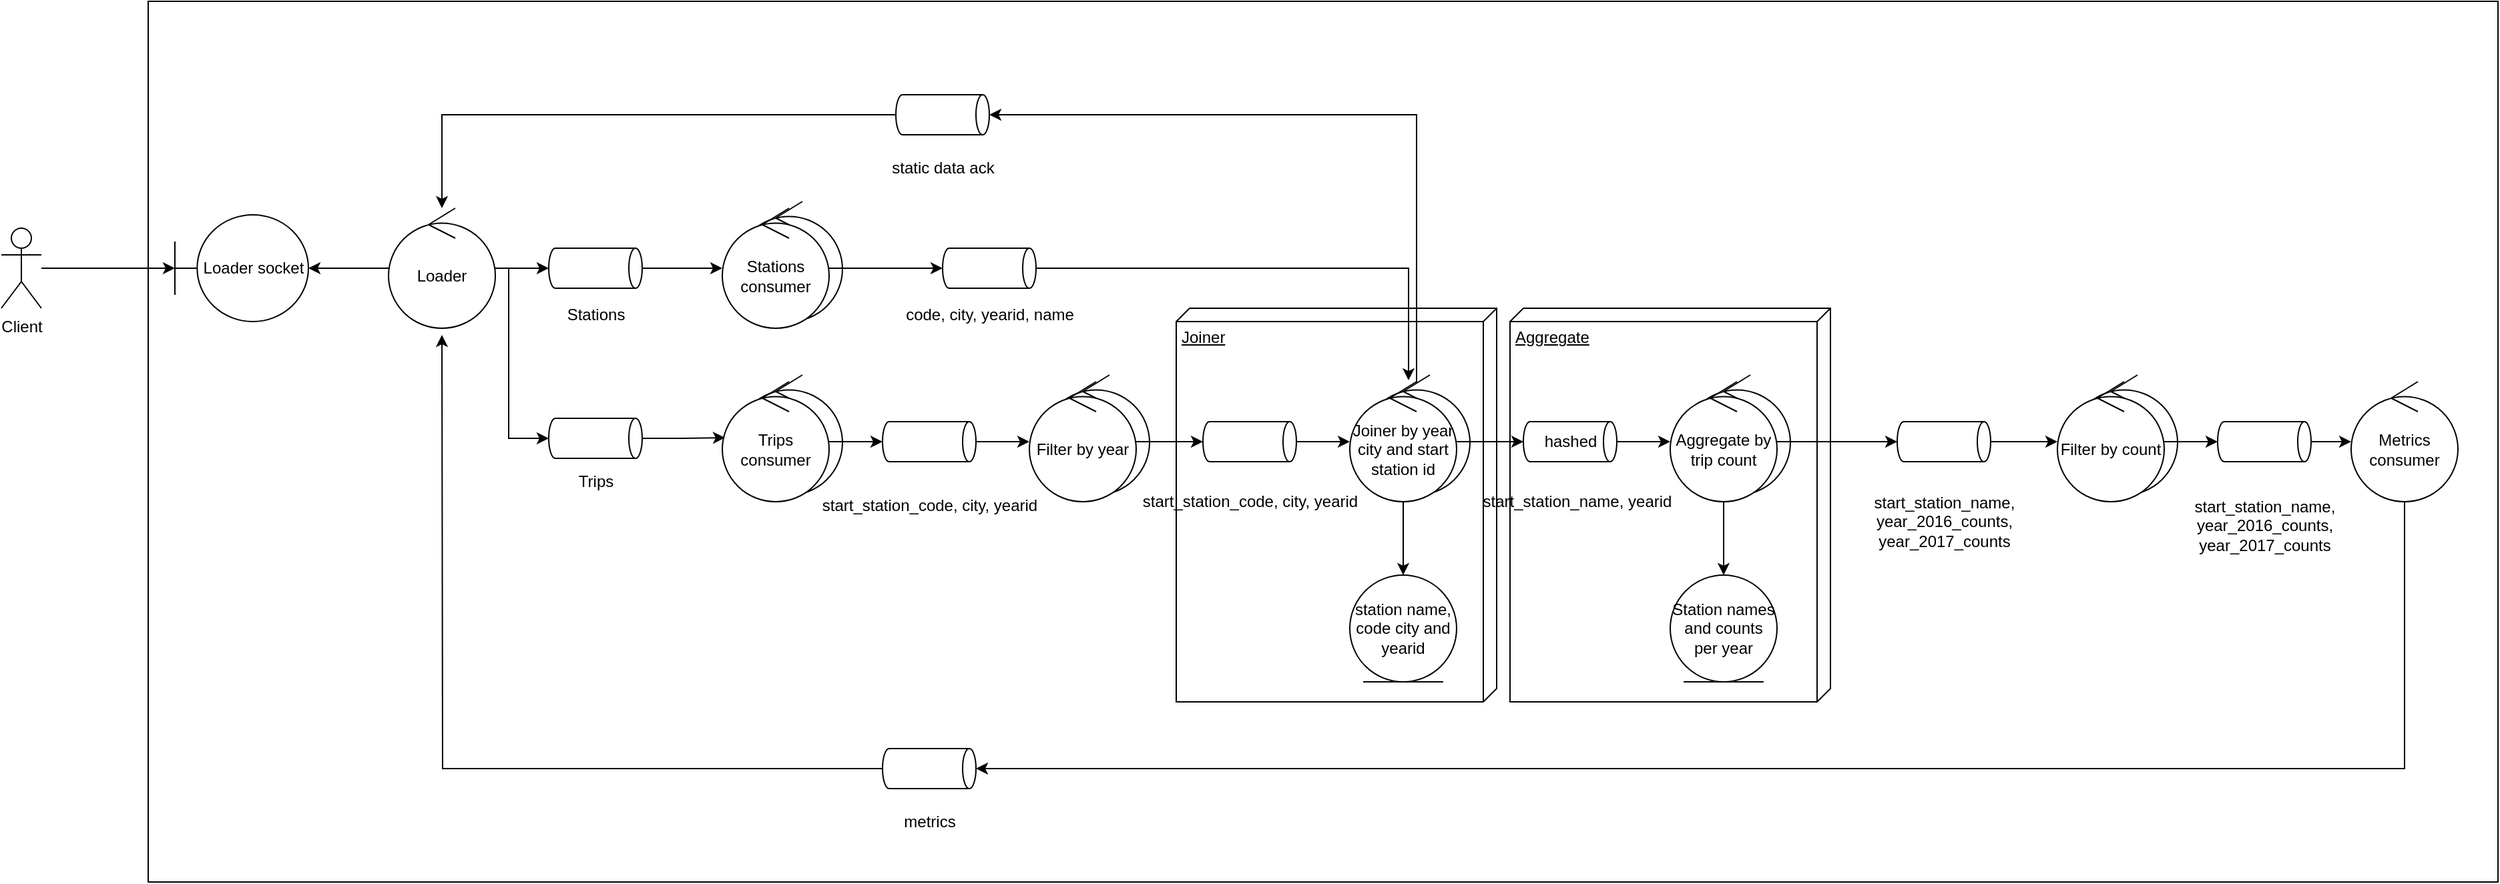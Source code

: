<mxfile version="21.2.1" type="device">
  <diagram name="Page-1" id="vZC_43b6avUgTg8x65T8">
    <mxGraphModel dx="2038" dy="709" grid="1" gridSize="10" guides="1" tooltips="1" connect="1" arrows="1" fold="1" page="1" pageScale="1" pageWidth="850" pageHeight="1100" math="0" shadow="0">
      <root>
        <mxCell id="0" />
        <mxCell id="1" parent="0" />
        <mxCell id="KJ4TYLGHMd5ah9MdBE-0-1" value="" style="rounded=0;whiteSpace=wrap;html=1;fillColor=none;" vertex="1" parent="1">
          <mxGeometry x="80" y="10" width="1760" height="660" as="geometry" />
        </mxCell>
        <mxCell id="KJ4TYLGHMd5ah9MdBE-0-2" value="Aggregate" style="verticalAlign=top;align=left;spacingTop=8;spacingLeft=2;spacingRight=12;shape=cube;size=10;direction=south;fontStyle=4;html=1;whiteSpace=wrap;" vertex="1" parent="1">
          <mxGeometry x="1100" y="240" width="240" height="295" as="geometry" />
        </mxCell>
        <mxCell id="KJ4TYLGHMd5ah9MdBE-0-3" value="Joiner" style="verticalAlign=top;align=left;spacingTop=8;spacingLeft=2;spacingRight=12;shape=cube;size=10;direction=south;fontStyle=4;html=1;whiteSpace=wrap;" vertex="1" parent="1">
          <mxGeometry x="850" y="240" width="240" height="295" as="geometry" />
        </mxCell>
        <mxCell id="KJ4TYLGHMd5ah9MdBE-0-4" value="Loader socket" style="shape=umlBoundary;whiteSpace=wrap;html=1;" vertex="1" parent="1">
          <mxGeometry x="100" y="170" width="100" height="80" as="geometry" />
        </mxCell>
        <mxCell id="KJ4TYLGHMd5ah9MdBE-0-5" style="edgeStyle=orthogonalEdgeStyle;rounded=0;orthogonalLoop=1;jettySize=auto;html=1;" edge="1" parent="1" source="KJ4TYLGHMd5ah9MdBE-0-8" target="KJ4TYLGHMd5ah9MdBE-0-4">
          <mxGeometry relative="1" as="geometry" />
        </mxCell>
        <mxCell id="KJ4TYLGHMd5ah9MdBE-0-6" style="edgeStyle=orthogonalEdgeStyle;rounded=0;orthogonalLoop=1;jettySize=auto;html=1;entryX=0.5;entryY=1;entryDx=0;entryDy=0;entryPerimeter=0;" edge="1" parent="1" source="KJ4TYLGHMd5ah9MdBE-0-8" target="KJ4TYLGHMd5ah9MdBE-0-16">
          <mxGeometry relative="1" as="geometry" />
        </mxCell>
        <mxCell id="KJ4TYLGHMd5ah9MdBE-0-7" style="edgeStyle=orthogonalEdgeStyle;rounded=0;orthogonalLoop=1;jettySize=auto;html=1;entryX=0.5;entryY=1;entryDx=0;entryDy=0;entryPerimeter=0;" edge="1" parent="1" source="KJ4TYLGHMd5ah9MdBE-0-8" target="KJ4TYLGHMd5ah9MdBE-0-18">
          <mxGeometry relative="1" as="geometry">
            <Array as="points">
              <mxPoint x="350" y="210" />
              <mxPoint x="350" y="338" />
            </Array>
          </mxGeometry>
        </mxCell>
        <mxCell id="KJ4TYLGHMd5ah9MdBE-0-8" value="Loader" style="ellipse;shape=umlControl;whiteSpace=wrap;html=1;" vertex="1" parent="1">
          <mxGeometry x="260" y="165" width="80" height="90" as="geometry" />
        </mxCell>
        <mxCell id="KJ4TYLGHMd5ah9MdBE-0-9" value="" style="group" vertex="1" connectable="0" parent="1">
          <mxGeometry x="510" y="160" width="90" height="95" as="geometry" />
        </mxCell>
        <mxCell id="KJ4TYLGHMd5ah9MdBE-0-10" value="" style="ellipse;shape=umlControl;whiteSpace=wrap;html=1;" vertex="1" parent="KJ4TYLGHMd5ah9MdBE-0-9">
          <mxGeometry x="10" width="80" height="90" as="geometry" />
        </mxCell>
        <mxCell id="KJ4TYLGHMd5ah9MdBE-0-11" value="Stations consumer" style="ellipse;shape=umlControl;whiteSpace=wrap;html=1;" vertex="1" parent="KJ4TYLGHMd5ah9MdBE-0-9">
          <mxGeometry y="5" width="80" height="90" as="geometry" />
        </mxCell>
        <mxCell id="KJ4TYLGHMd5ah9MdBE-0-12" value="" style="group" vertex="1" connectable="0" parent="1">
          <mxGeometry x="510" y="290" width="90" height="95" as="geometry" />
        </mxCell>
        <mxCell id="KJ4TYLGHMd5ah9MdBE-0-13" value="" style="ellipse;shape=umlControl;whiteSpace=wrap;html=1;" vertex="1" parent="KJ4TYLGHMd5ah9MdBE-0-12">
          <mxGeometry x="10" width="80" height="90" as="geometry" />
        </mxCell>
        <mxCell id="KJ4TYLGHMd5ah9MdBE-0-14" value="Trips consumer" style="ellipse;shape=umlControl;whiteSpace=wrap;html=1;" vertex="1" parent="KJ4TYLGHMd5ah9MdBE-0-12">
          <mxGeometry y="5" width="80" height="90" as="geometry" />
        </mxCell>
        <mxCell id="KJ4TYLGHMd5ah9MdBE-0-15" style="edgeStyle=orthogonalEdgeStyle;rounded=0;orthogonalLoop=1;jettySize=auto;html=1;" edge="1" parent="1" source="KJ4TYLGHMd5ah9MdBE-0-16" target="KJ4TYLGHMd5ah9MdBE-0-11">
          <mxGeometry relative="1" as="geometry" />
        </mxCell>
        <mxCell id="KJ4TYLGHMd5ah9MdBE-0-16" value="" style="shape=cylinder3;whiteSpace=wrap;html=1;boundedLbl=1;backgroundOutline=1;size=5;rotation=90;" vertex="1" parent="1">
          <mxGeometry x="400" y="175" width="30" height="70" as="geometry" />
        </mxCell>
        <mxCell id="KJ4TYLGHMd5ah9MdBE-0-17" style="edgeStyle=orthogonalEdgeStyle;rounded=0;orthogonalLoop=1;jettySize=auto;html=1;entryX=0.025;entryY=0.467;entryDx=0;entryDy=0;entryPerimeter=0;" edge="1" parent="1" source="KJ4TYLGHMd5ah9MdBE-0-18" target="KJ4TYLGHMd5ah9MdBE-0-14">
          <mxGeometry relative="1" as="geometry" />
        </mxCell>
        <mxCell id="KJ4TYLGHMd5ah9MdBE-0-18" value="" style="shape=cylinder3;whiteSpace=wrap;html=1;boundedLbl=1;backgroundOutline=1;size=5;rotation=90;" vertex="1" parent="1">
          <mxGeometry x="400" y="302.5" width="30" height="70" as="geometry" />
        </mxCell>
        <mxCell id="KJ4TYLGHMd5ah9MdBE-0-19" value="" style="group" vertex="1" connectable="0" parent="1">
          <mxGeometry x="740" y="290" width="90" height="95" as="geometry" />
        </mxCell>
        <mxCell id="KJ4TYLGHMd5ah9MdBE-0-20" value="" style="ellipse;shape=umlControl;whiteSpace=wrap;html=1;" vertex="1" parent="KJ4TYLGHMd5ah9MdBE-0-19">
          <mxGeometry x="10" width="80" height="90" as="geometry" />
        </mxCell>
        <mxCell id="KJ4TYLGHMd5ah9MdBE-0-21" value="Filter by year" style="ellipse;shape=umlControl;whiteSpace=wrap;html=1;" vertex="1" parent="KJ4TYLGHMd5ah9MdBE-0-19">
          <mxGeometry y="5" width="80" height="90" as="geometry" />
        </mxCell>
        <mxCell id="KJ4TYLGHMd5ah9MdBE-0-22" value="" style="edgeStyle=orthogonalEdgeStyle;rounded=0;orthogonalLoop=1;jettySize=auto;html=1;" edge="1" parent="1" source="KJ4TYLGHMd5ah9MdBE-0-23" target="KJ4TYLGHMd5ah9MdBE-0-21">
          <mxGeometry relative="1" as="geometry" />
        </mxCell>
        <mxCell id="KJ4TYLGHMd5ah9MdBE-0-23" value="" style="shape=cylinder3;whiteSpace=wrap;html=1;boundedLbl=1;backgroundOutline=1;size=5;rotation=90;" vertex="1" parent="1">
          <mxGeometry x="650" y="305" width="30" height="70" as="geometry" />
        </mxCell>
        <mxCell id="KJ4TYLGHMd5ah9MdBE-0-24" value="" style="group" vertex="1" connectable="0" parent="1">
          <mxGeometry x="980" y="290" width="90" height="95" as="geometry" />
        </mxCell>
        <mxCell id="KJ4TYLGHMd5ah9MdBE-0-25" value="" style="ellipse;shape=umlControl;whiteSpace=wrap;html=1;" vertex="1" parent="KJ4TYLGHMd5ah9MdBE-0-24">
          <mxGeometry x="10" width="80" height="90" as="geometry" />
        </mxCell>
        <mxCell id="KJ4TYLGHMd5ah9MdBE-0-26" value="Joiner by year city and start station id" style="ellipse;shape=umlControl;whiteSpace=wrap;html=1;" vertex="1" parent="KJ4TYLGHMd5ah9MdBE-0-24">
          <mxGeometry y="5" width="80" height="90" as="geometry" />
        </mxCell>
        <mxCell id="KJ4TYLGHMd5ah9MdBE-0-27" value="" style="edgeStyle=orthogonalEdgeStyle;rounded=0;orthogonalLoop=1;jettySize=auto;html=1;" edge="1" parent="1" source="KJ4TYLGHMd5ah9MdBE-0-28" target="KJ4TYLGHMd5ah9MdBE-0-26">
          <mxGeometry relative="1" as="geometry" />
        </mxCell>
        <mxCell id="KJ4TYLGHMd5ah9MdBE-0-28" value="" style="shape=cylinder3;whiteSpace=wrap;html=1;boundedLbl=1;backgroundOutline=1;size=5;rotation=90;" vertex="1" parent="1">
          <mxGeometry x="890" y="305" width="30" height="70" as="geometry" />
        </mxCell>
        <mxCell id="KJ4TYLGHMd5ah9MdBE-0-29" style="edgeStyle=orthogonalEdgeStyle;rounded=0;orthogonalLoop=1;jettySize=auto;html=1;entryX=0.5;entryY=1;entryDx=0;entryDy=0;entryPerimeter=0;" edge="1" parent="1" source="KJ4TYLGHMd5ah9MdBE-0-21" target="KJ4TYLGHMd5ah9MdBE-0-28">
          <mxGeometry relative="1" as="geometry" />
        </mxCell>
        <mxCell id="KJ4TYLGHMd5ah9MdBE-0-30" value="" style="edgeStyle=orthogonalEdgeStyle;rounded=0;orthogonalLoop=1;jettySize=auto;html=1;" edge="1" parent="1" source="KJ4TYLGHMd5ah9MdBE-0-14" target="KJ4TYLGHMd5ah9MdBE-0-23">
          <mxGeometry relative="1" as="geometry" />
        </mxCell>
        <mxCell id="KJ4TYLGHMd5ah9MdBE-0-31" style="edgeStyle=orthogonalEdgeStyle;rounded=0;orthogonalLoop=1;jettySize=auto;html=1;entryX=0.55;entryY=-0.011;entryDx=0;entryDy=0;entryPerimeter=0;" edge="1" parent="1" source="KJ4TYLGHMd5ah9MdBE-0-32" target="KJ4TYLGHMd5ah9MdBE-0-26">
          <mxGeometry relative="1" as="geometry" />
        </mxCell>
        <mxCell id="KJ4TYLGHMd5ah9MdBE-0-32" value="" style="shape=cylinder3;whiteSpace=wrap;html=1;boundedLbl=1;backgroundOutline=1;size=5;rotation=90;" vertex="1" parent="1">
          <mxGeometry x="695" y="175" width="30" height="70" as="geometry" />
        </mxCell>
        <mxCell id="KJ4TYLGHMd5ah9MdBE-0-33" value="" style="edgeStyle=orthogonalEdgeStyle;rounded=0;orthogonalLoop=1;jettySize=auto;html=1;" edge="1" parent="1" source="KJ4TYLGHMd5ah9MdBE-0-11" target="KJ4TYLGHMd5ah9MdBE-0-32">
          <mxGeometry relative="1" as="geometry" />
        </mxCell>
        <mxCell id="KJ4TYLGHMd5ah9MdBE-0-34" value="" style="group" vertex="1" connectable="0" parent="1">
          <mxGeometry x="1220" y="290" width="90" height="95" as="geometry" />
        </mxCell>
        <mxCell id="KJ4TYLGHMd5ah9MdBE-0-35" value="" style="ellipse;shape=umlControl;whiteSpace=wrap;html=1;" vertex="1" parent="KJ4TYLGHMd5ah9MdBE-0-34">
          <mxGeometry x="10" width="80" height="90" as="geometry" />
        </mxCell>
        <mxCell id="KJ4TYLGHMd5ah9MdBE-0-36" value="Aggregate by trip count" style="ellipse;shape=umlControl;whiteSpace=wrap;html=1;" vertex="1" parent="KJ4TYLGHMd5ah9MdBE-0-34">
          <mxGeometry y="5" width="80" height="90" as="geometry" />
        </mxCell>
        <mxCell id="KJ4TYLGHMd5ah9MdBE-0-37" value="" style="edgeStyle=orthogonalEdgeStyle;rounded=0;orthogonalLoop=1;jettySize=auto;html=1;" edge="1" parent="1" source="KJ4TYLGHMd5ah9MdBE-0-38" target="KJ4TYLGHMd5ah9MdBE-0-36">
          <mxGeometry relative="1" as="geometry" />
        </mxCell>
        <mxCell id="KJ4TYLGHMd5ah9MdBE-0-38" value="" style="shape=cylinder3;whiteSpace=wrap;html=1;boundedLbl=1;backgroundOutline=1;size=5;rotation=90;" vertex="1" parent="1">
          <mxGeometry x="1130" y="305" width="30" height="70" as="geometry" />
        </mxCell>
        <mxCell id="KJ4TYLGHMd5ah9MdBE-0-39" value="" style="edgeStyle=orthogonalEdgeStyle;rounded=0;orthogonalLoop=1;jettySize=auto;html=1;" edge="1" parent="1" source="KJ4TYLGHMd5ah9MdBE-0-26" target="KJ4TYLGHMd5ah9MdBE-0-38">
          <mxGeometry relative="1" as="geometry" />
        </mxCell>
        <mxCell id="KJ4TYLGHMd5ah9MdBE-0-74" value="" style="edgeStyle=orthogonalEdgeStyle;rounded=0;orthogonalLoop=1;jettySize=auto;html=1;" edge="1" parent="1" source="KJ4TYLGHMd5ah9MdBE-0-41" target="KJ4TYLGHMd5ah9MdBE-0-73">
          <mxGeometry relative="1" as="geometry" />
        </mxCell>
        <mxCell id="KJ4TYLGHMd5ah9MdBE-0-41" value="" style="shape=cylinder3;whiteSpace=wrap;html=1;boundedLbl=1;backgroundOutline=1;size=5;rotation=90;" vertex="1" parent="1">
          <mxGeometry x="1410" y="305" width="30" height="70" as="geometry" />
        </mxCell>
        <mxCell id="KJ4TYLGHMd5ah9MdBE-0-42" value="" style="edgeStyle=orthogonalEdgeStyle;rounded=0;orthogonalLoop=1;jettySize=auto;html=1;" edge="1" parent="1" source="KJ4TYLGHMd5ah9MdBE-0-36" target="KJ4TYLGHMd5ah9MdBE-0-41">
          <mxGeometry relative="1" as="geometry" />
        </mxCell>
        <mxCell id="KJ4TYLGHMd5ah9MdBE-0-78" style="edgeStyle=orthogonalEdgeStyle;rounded=0;orthogonalLoop=1;jettySize=auto;html=1;entryX=0.5;entryY=0;entryDx=0;entryDy=0;entryPerimeter=0;" edge="1" parent="1" source="KJ4TYLGHMd5ah9MdBE-0-44" target="KJ4TYLGHMd5ah9MdBE-0-53">
          <mxGeometry relative="1" as="geometry">
            <Array as="points">
              <mxPoint x="1770" y="585" />
            </Array>
          </mxGeometry>
        </mxCell>
        <mxCell id="KJ4TYLGHMd5ah9MdBE-0-44" value="Metrics consumer" style="ellipse;shape=umlControl;whiteSpace=wrap;html=1;" vertex="1" parent="1">
          <mxGeometry x="1730" y="295" width="80" height="90" as="geometry" />
        </mxCell>
        <mxCell id="KJ4TYLGHMd5ah9MdBE-0-45" value="station name, code city and yearid" style="ellipse;shape=umlEntity;whiteSpace=wrap;html=1;" vertex="1" parent="1">
          <mxGeometry x="980" y="440" width="80" height="80" as="geometry" />
        </mxCell>
        <mxCell id="KJ4TYLGHMd5ah9MdBE-0-46" value="" style="edgeStyle=orthogonalEdgeStyle;rounded=0;orthogonalLoop=1;jettySize=auto;html=1;" edge="1" parent="1" source="KJ4TYLGHMd5ah9MdBE-0-26" target="KJ4TYLGHMd5ah9MdBE-0-45">
          <mxGeometry relative="1" as="geometry" />
        </mxCell>
        <mxCell id="KJ4TYLGHMd5ah9MdBE-0-47" value="Station names and counts per year" style="ellipse;shape=umlEntity;whiteSpace=wrap;html=1;" vertex="1" parent="1">
          <mxGeometry x="1220" y="440" width="80" height="80" as="geometry" />
        </mxCell>
        <mxCell id="KJ4TYLGHMd5ah9MdBE-0-48" value="" style="edgeStyle=orthogonalEdgeStyle;rounded=0;orthogonalLoop=1;jettySize=auto;html=1;" edge="1" parent="1" source="KJ4TYLGHMd5ah9MdBE-0-36" target="KJ4TYLGHMd5ah9MdBE-0-47">
          <mxGeometry relative="1" as="geometry" />
        </mxCell>
        <mxCell id="KJ4TYLGHMd5ah9MdBE-0-49" style="edgeStyle=orthogonalEdgeStyle;rounded=0;orthogonalLoop=1;jettySize=auto;html=1;" edge="1" parent="1" source="KJ4TYLGHMd5ah9MdBE-0-50" target="KJ4TYLGHMd5ah9MdBE-0-8">
          <mxGeometry relative="1" as="geometry" />
        </mxCell>
        <mxCell id="KJ4TYLGHMd5ah9MdBE-0-50" value="" style="shape=cylinder3;whiteSpace=wrap;html=1;boundedLbl=1;backgroundOutline=1;size=5;rotation=90;" vertex="1" parent="1">
          <mxGeometry x="660" y="60" width="30" height="70" as="geometry" />
        </mxCell>
        <mxCell id="KJ4TYLGHMd5ah9MdBE-0-51" style="edgeStyle=orthogonalEdgeStyle;rounded=0;orthogonalLoop=1;jettySize=auto;html=1;entryX=0.5;entryY=0;entryDx=0;entryDy=0;entryPerimeter=0;" edge="1" parent="1" source="KJ4TYLGHMd5ah9MdBE-0-26" target="KJ4TYLGHMd5ah9MdBE-0-50">
          <mxGeometry relative="1" as="geometry">
            <Array as="points">
              <mxPoint x="1030" y="95" />
            </Array>
          </mxGeometry>
        </mxCell>
        <mxCell id="KJ4TYLGHMd5ah9MdBE-0-52" style="edgeStyle=orthogonalEdgeStyle;rounded=0;orthogonalLoop=1;jettySize=auto;html=1;" edge="1" parent="1" source="KJ4TYLGHMd5ah9MdBE-0-53">
          <mxGeometry relative="1" as="geometry">
            <mxPoint x="300" y="260" as="targetPoint" />
          </mxGeometry>
        </mxCell>
        <mxCell id="KJ4TYLGHMd5ah9MdBE-0-53" value="" style="shape=cylinder3;whiteSpace=wrap;html=1;boundedLbl=1;backgroundOutline=1;size=5;rotation=90;" vertex="1" parent="1">
          <mxGeometry x="650" y="550" width="30" height="70" as="geometry" />
        </mxCell>
        <mxCell id="KJ4TYLGHMd5ah9MdBE-0-54" value="Trips" style="text;html=1;align=center;verticalAlign=middle;resizable=0;points=[];autosize=1;strokeColor=none;fillColor=none;" vertex="1" parent="1">
          <mxGeometry x="390" y="355" width="50" height="30" as="geometry" />
        </mxCell>
        <mxCell id="KJ4TYLGHMd5ah9MdBE-0-55" value="Stations" style="text;html=1;align=center;verticalAlign=middle;resizable=0;points=[];autosize=1;strokeColor=none;fillColor=none;" vertex="1" parent="1">
          <mxGeometry x="380" y="230" width="70" height="30" as="geometry" />
        </mxCell>
        <mxCell id="KJ4TYLGHMd5ah9MdBE-0-59" value="static data ack" style="text;html=1;align=center;verticalAlign=middle;resizable=0;points=[];autosize=1;strokeColor=none;fillColor=none;" vertex="1" parent="1">
          <mxGeometry x="625" y="120" width="100" height="30" as="geometry" />
        </mxCell>
        <mxCell id="KJ4TYLGHMd5ah9MdBE-0-60" value="metrics" style="text;html=1;align=center;verticalAlign=middle;resizable=0;points=[];autosize=1;strokeColor=none;fillColor=none;" vertex="1" parent="1">
          <mxGeometry x="635" y="610" width="60" height="30" as="geometry" />
        </mxCell>
        <mxCell id="KJ4TYLGHMd5ah9MdBE-0-61" value="start_station_name, yearid" style="text;html=1;align=center;verticalAlign=middle;resizable=0;points=[];autosize=1;strokeColor=none;fillColor=none;" vertex="1" parent="1">
          <mxGeometry x="1070" y="370" width="160" height="30" as="geometry" />
        </mxCell>
        <mxCell id="KJ4TYLGHMd5ah9MdBE-0-62" value="start_station_name, &lt;br&gt;year_2016_counts, &lt;br&gt;year_2017_counts" style="text;html=1;align=center;verticalAlign=middle;resizable=0;points=[];autosize=1;strokeColor=none;fillColor=none;" vertex="1" parent="1">
          <mxGeometry x="1360" y="370" width="130" height="60" as="geometry" />
        </mxCell>
        <mxCell id="KJ4TYLGHMd5ah9MdBE-0-63" value="" style="edgeStyle=orthogonalEdgeStyle;rounded=0;orthogonalLoop=1;jettySize=auto;html=1;" edge="1" parent="1" source="KJ4TYLGHMd5ah9MdBE-0-64" target="KJ4TYLGHMd5ah9MdBE-0-4">
          <mxGeometry relative="1" as="geometry" />
        </mxCell>
        <mxCell id="KJ4TYLGHMd5ah9MdBE-0-64" value="Client" style="shape=umlActor;verticalLabelPosition=bottom;verticalAlign=top;html=1;outlineConnect=0;" vertex="1" parent="1">
          <mxGeometry x="-30" y="180" width="30" height="60" as="geometry" />
        </mxCell>
        <mxCell id="KJ4TYLGHMd5ah9MdBE-0-65" value="start_station_code, city, yearid" style="text;html=1;align=center;verticalAlign=middle;resizable=0;points=[];autosize=1;strokeColor=none;fillColor=none;" vertex="1" parent="1">
          <mxGeometry x="575" y="372.5" width="180" height="30" as="geometry" />
        </mxCell>
        <mxCell id="KJ4TYLGHMd5ah9MdBE-0-66" value="code, city, yearid, name" style="text;html=1;align=center;verticalAlign=middle;resizable=0;points=[];autosize=1;strokeColor=none;fillColor=none;" vertex="1" parent="1">
          <mxGeometry x="635" y="230" width="150" height="30" as="geometry" />
        </mxCell>
        <mxCell id="KJ4TYLGHMd5ah9MdBE-0-67" value="start_station_code, city, yearid" style="text;html=1;align=center;verticalAlign=middle;resizable=0;points=[];autosize=1;strokeColor=none;fillColor=none;" vertex="1" parent="1">
          <mxGeometry x="815" y="370" width="180" height="30" as="geometry" />
        </mxCell>
        <mxCell id="KJ4TYLGHMd5ah9MdBE-0-69" value="hashed" style="text;html=1;align=center;verticalAlign=middle;resizable=0;points=[];autosize=1;strokeColor=none;fillColor=none;" vertex="1" parent="1">
          <mxGeometry x="1115" y="325" width="60" height="30" as="geometry" />
        </mxCell>
        <mxCell id="KJ4TYLGHMd5ah9MdBE-0-71" value="" style="group" vertex="1" connectable="0" parent="1">
          <mxGeometry x="1510" y="290" width="90" height="95" as="geometry" />
        </mxCell>
        <mxCell id="KJ4TYLGHMd5ah9MdBE-0-72" value="" style="ellipse;shape=umlControl;whiteSpace=wrap;html=1;" vertex="1" parent="KJ4TYLGHMd5ah9MdBE-0-71">
          <mxGeometry x="10" width="80" height="90" as="geometry" />
        </mxCell>
        <mxCell id="KJ4TYLGHMd5ah9MdBE-0-73" value="Filter by count" style="ellipse;shape=umlControl;whiteSpace=wrap;html=1;" vertex="1" parent="KJ4TYLGHMd5ah9MdBE-0-71">
          <mxGeometry y="5" width="80" height="90" as="geometry" />
        </mxCell>
        <mxCell id="KJ4TYLGHMd5ah9MdBE-0-77" value="" style="edgeStyle=orthogonalEdgeStyle;rounded=0;orthogonalLoop=1;jettySize=auto;html=1;" edge="1" parent="1" source="KJ4TYLGHMd5ah9MdBE-0-75" target="KJ4TYLGHMd5ah9MdBE-0-44">
          <mxGeometry relative="1" as="geometry" />
        </mxCell>
        <mxCell id="KJ4TYLGHMd5ah9MdBE-0-75" value="" style="shape=cylinder3;whiteSpace=wrap;html=1;boundedLbl=1;backgroundOutline=1;size=5;rotation=90;" vertex="1" parent="1">
          <mxGeometry x="1650" y="305" width="30" height="70" as="geometry" />
        </mxCell>
        <mxCell id="KJ4TYLGHMd5ah9MdBE-0-76" value="" style="edgeStyle=orthogonalEdgeStyle;rounded=0;orthogonalLoop=1;jettySize=auto;html=1;" edge="1" parent="1" source="KJ4TYLGHMd5ah9MdBE-0-73" target="KJ4TYLGHMd5ah9MdBE-0-75">
          <mxGeometry relative="1" as="geometry" />
        </mxCell>
        <mxCell id="KJ4TYLGHMd5ah9MdBE-0-79" value="start_station_name, &lt;br&gt;year_2016_counts, &lt;br&gt;year_2017_counts" style="text;html=1;align=center;verticalAlign=middle;resizable=0;points=[];autosize=1;strokeColor=none;fillColor=none;" vertex="1" parent="1">
          <mxGeometry x="1600" y="372.5" width="130" height="60" as="geometry" />
        </mxCell>
      </root>
    </mxGraphModel>
  </diagram>
</mxfile>
